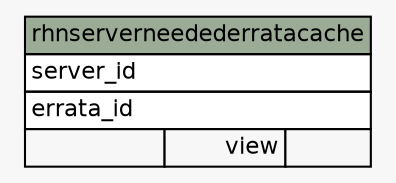 // dot 2.26.0 on Linux 2.6.32-504.el6.x86_64
// SchemaSpy rev 590
digraph "rhnserverneedederratacache" {
  graph [
    rankdir="RL"
    bgcolor="#f7f7f7"
    nodesep="0.18"
    ranksep="0.46"
    fontname="Helvetica"
    fontsize="11"
  ];
  node [
    fontname="Helvetica"
    fontsize="11"
    shape="plaintext"
  ];
  edge [
    arrowsize="0.8"
  ];
  "rhnserverneedederratacache" [
    label=<
    <TABLE BORDER="0" CELLBORDER="1" CELLSPACING="0" BGCOLOR="#ffffff">
      <TR><TD COLSPAN="3" BGCOLOR="#9bab96" ALIGN="CENTER">rhnserverneedederratacache</TD></TR>
      <TR><TD PORT="server_id" COLSPAN="3" ALIGN="LEFT">server_id</TD></TR>
      <TR><TD PORT="errata_id" COLSPAN="3" ALIGN="LEFT">errata_id</TD></TR>
      <TR><TD ALIGN="LEFT" BGCOLOR="#f7f7f7">  </TD><TD ALIGN="RIGHT" BGCOLOR="#f7f7f7">view</TD><TD ALIGN="RIGHT" BGCOLOR="#f7f7f7">  </TD></TR>
    </TABLE>>
    URL="tables/rhnserverneedederratacache.html"
    tooltip="rhnserverneedederratacache"
  ];
}

